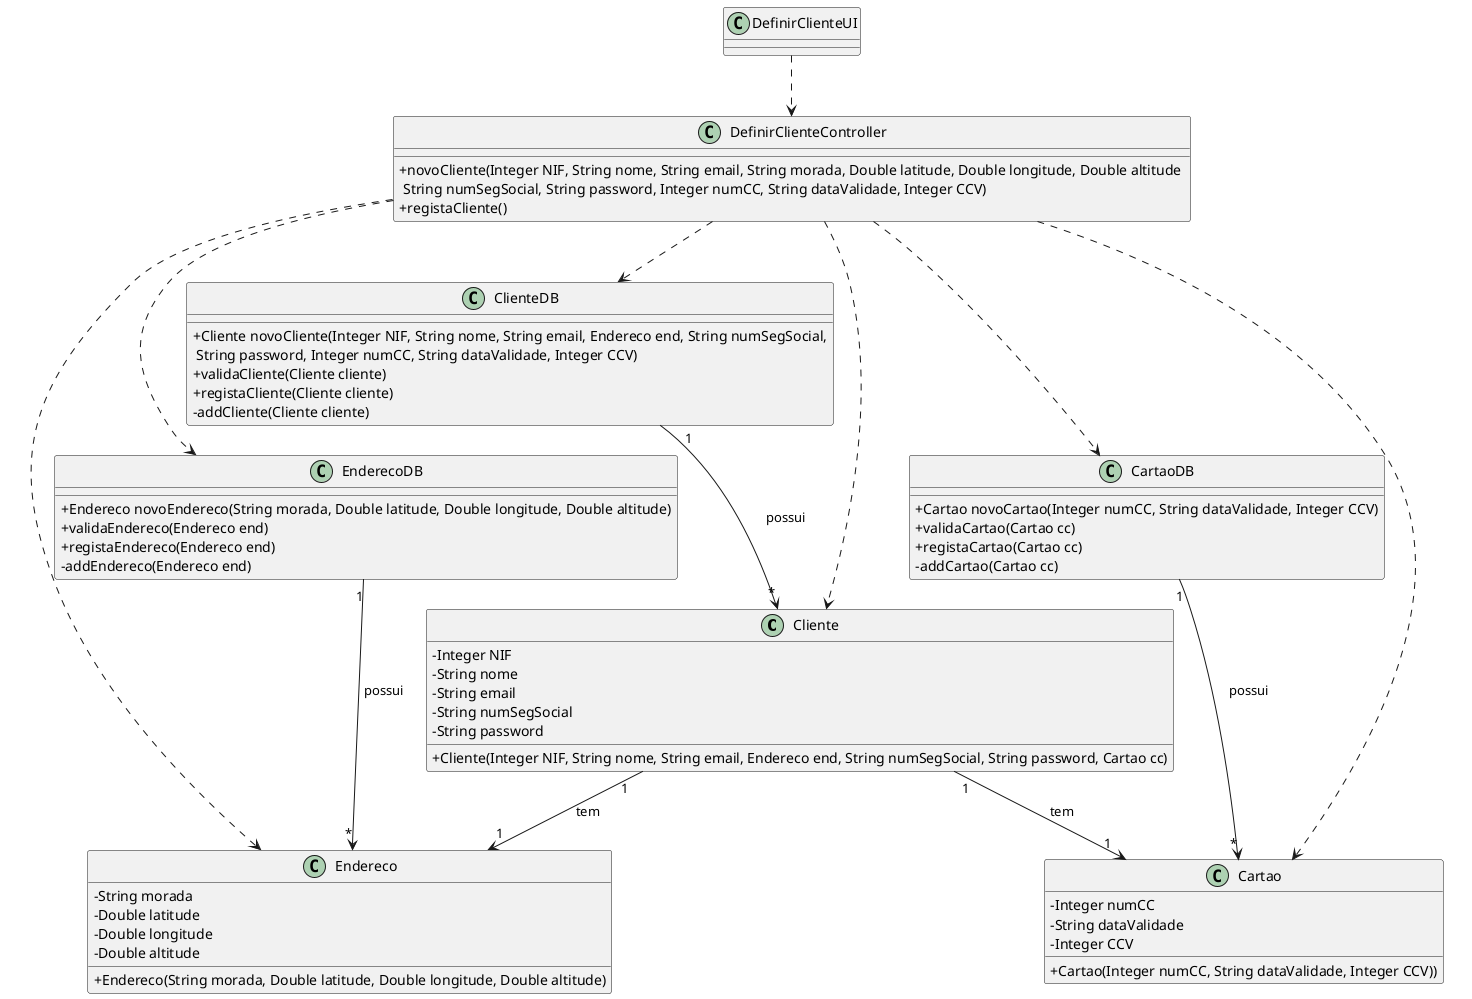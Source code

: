 @startuml
skinparam classAttributeIconSize 0

class Cliente {
  -Integer NIF
  -String nome
  -String email
  -String numSegSocial
  -String password
  +Cliente(Integer NIF, String nome, String email, Endereco end, String numSegSocial, String password, Cartao cc)
}

class Endereco {
  -String morada
  -Double latitude
  -Double longitude
  -Double altitude 
  +Endereco(String morada, Double latitude, Double longitude, Double altitude)
}

class Cartao {
  -Integer numCC
  -String dataValidade
  -Integer CCV
  +Cartao(Integer numCC, String dataValidade, Integer CCV))
}

class ClienteDB {
  +Cliente novoCliente(Integer NIF, String nome, String email, Endereco end, String numSegSocial,\n String password, Integer numCC, String dataValidade, Integer CCV)
  +validaCliente(Cliente cliente)
  +registaCliente(Cliente cliente)
  -addCliente(Cliente cliente)
}

class EnderecoDB {
  +Endereco novoEndereco(String morada, Double latitude, Double longitude, Double altitude)
  +validaEndereco(Endereco end)
  +registaEndereco(Endereco end)
  -addEndereco(Endereco end)
}

class CartaoDB {
  +Cartao novoCartao(Integer numCC, String dataValidade, Integer CCV)
  +validaCartao(Cartao cc)
  +registaCartao(Cartao cc)
  -addCartao(Cartao cc)
}

class DefinirClienteController {
  +novoCliente(Integer NIF, String nome, String email, String morada, Double latitude, Double longitude, Double altitude \n String numSegSocial, String password, Integer numCC, String dataValidade, Integer CCV)
  +registaCliente()
}

class DefinirClienteUI {
  
}

DefinirClienteUI ..> DefinirClienteController
DefinirClienteController ..> ClienteDB
DefinirClienteController ..> EnderecoDB
DefinirClienteController ..> CartaoDB
DefinirClienteController ..> Cliente
DefinirClienteController ..> Endereco
DefinirClienteController ..> Cartao

ClienteDB "1" --> "*" Cliente : possui
EnderecoDB "1" --> "*" Endereco : possui
CartaoDB "1" --> "*" Cartao : possui
Cliente "1" --> "1" Endereco : tem
Cliente "1" --> "1" Cartao : tem


@enduml
